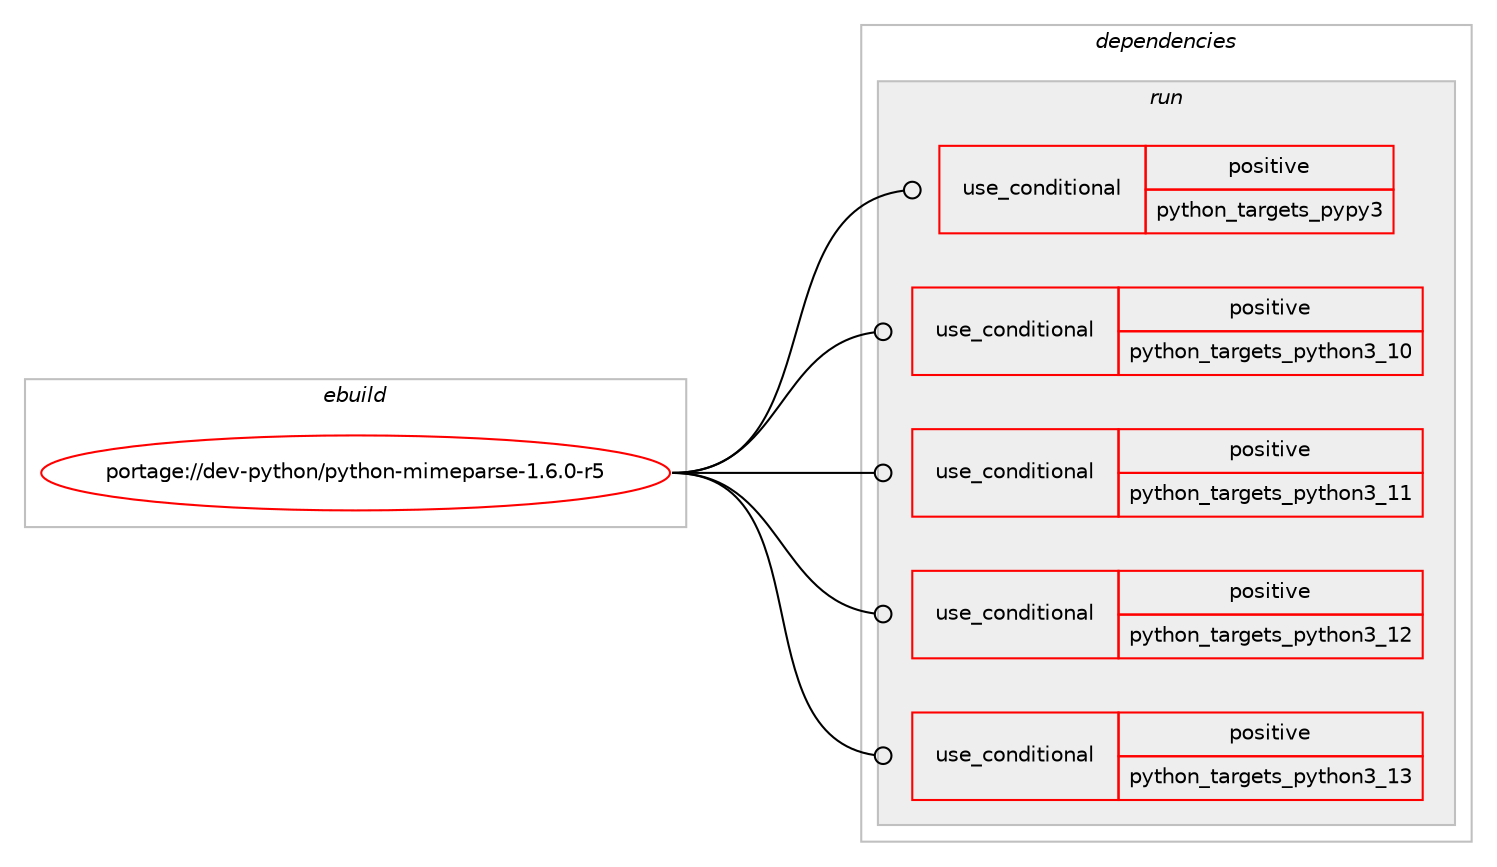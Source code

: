 digraph prolog {

# *************
# Graph options
# *************

newrank=true;
concentrate=true;
compound=true;
graph [rankdir=LR,fontname=Helvetica,fontsize=10,ranksep=1.5];#, ranksep=2.5, nodesep=0.2];
edge  [arrowhead=vee];
node  [fontname=Helvetica,fontsize=10];

# **********
# The ebuild
# **********

subgraph cluster_leftcol {
color=gray;
rank=same;
label=<<i>ebuild</i>>;
id [label="portage://dev-python/python-mimeparse-1.6.0-r5", color=red, width=4, href="../dev-python/python-mimeparse-1.6.0-r5.svg"];
}

# ****************
# The dependencies
# ****************

subgraph cluster_midcol {
color=gray;
label=<<i>dependencies</i>>;
subgraph cluster_compile {
fillcolor="#eeeeee";
style=filled;
label=<<i>compile</i>>;
}
subgraph cluster_compileandrun {
fillcolor="#eeeeee";
style=filled;
label=<<i>compile and run</i>>;
}
subgraph cluster_run {
fillcolor="#eeeeee";
style=filled;
label=<<i>run</i>>;
subgraph cond37081 {
dependency80409 [label=<<TABLE BORDER="0" CELLBORDER="1" CELLSPACING="0" CELLPADDING="4"><TR><TD ROWSPAN="3" CELLPADDING="10">use_conditional</TD></TR><TR><TD>positive</TD></TR><TR><TD>python_targets_pypy3</TD></TR></TABLE>>, shape=none, color=red];
# *** BEGIN UNKNOWN DEPENDENCY TYPE (TODO) ***
# dependency80409 -> package_dependency(portage://dev-python/python-mimeparse-1.6.0-r5,run,no,dev-python,pypy3,none,[,,],any_same_slot,[])
# *** END UNKNOWN DEPENDENCY TYPE (TODO) ***

}
id:e -> dependency80409:w [weight=20,style="solid",arrowhead="odot"];
subgraph cond37082 {
dependency80410 [label=<<TABLE BORDER="0" CELLBORDER="1" CELLSPACING="0" CELLPADDING="4"><TR><TD ROWSPAN="3" CELLPADDING="10">use_conditional</TD></TR><TR><TD>positive</TD></TR><TR><TD>python_targets_python3_10</TD></TR></TABLE>>, shape=none, color=red];
# *** BEGIN UNKNOWN DEPENDENCY TYPE (TODO) ***
# dependency80410 -> package_dependency(portage://dev-python/python-mimeparse-1.6.0-r5,run,no,dev-lang,python,none,[,,],[slot(3.10)],[])
# *** END UNKNOWN DEPENDENCY TYPE (TODO) ***

}
id:e -> dependency80410:w [weight=20,style="solid",arrowhead="odot"];
subgraph cond37083 {
dependency80411 [label=<<TABLE BORDER="0" CELLBORDER="1" CELLSPACING="0" CELLPADDING="4"><TR><TD ROWSPAN="3" CELLPADDING="10">use_conditional</TD></TR><TR><TD>positive</TD></TR><TR><TD>python_targets_python3_11</TD></TR></TABLE>>, shape=none, color=red];
# *** BEGIN UNKNOWN DEPENDENCY TYPE (TODO) ***
# dependency80411 -> package_dependency(portage://dev-python/python-mimeparse-1.6.0-r5,run,no,dev-lang,python,none,[,,],[slot(3.11)],[])
# *** END UNKNOWN DEPENDENCY TYPE (TODO) ***

}
id:e -> dependency80411:w [weight=20,style="solid",arrowhead="odot"];
subgraph cond37084 {
dependency80412 [label=<<TABLE BORDER="0" CELLBORDER="1" CELLSPACING="0" CELLPADDING="4"><TR><TD ROWSPAN="3" CELLPADDING="10">use_conditional</TD></TR><TR><TD>positive</TD></TR><TR><TD>python_targets_python3_12</TD></TR></TABLE>>, shape=none, color=red];
# *** BEGIN UNKNOWN DEPENDENCY TYPE (TODO) ***
# dependency80412 -> package_dependency(portage://dev-python/python-mimeparse-1.6.0-r5,run,no,dev-lang,python,none,[,,],[slot(3.12)],[])
# *** END UNKNOWN DEPENDENCY TYPE (TODO) ***

}
id:e -> dependency80412:w [weight=20,style="solid",arrowhead="odot"];
subgraph cond37085 {
dependency80413 [label=<<TABLE BORDER="0" CELLBORDER="1" CELLSPACING="0" CELLPADDING="4"><TR><TD ROWSPAN="3" CELLPADDING="10">use_conditional</TD></TR><TR><TD>positive</TD></TR><TR><TD>python_targets_python3_13</TD></TR></TABLE>>, shape=none, color=red];
# *** BEGIN UNKNOWN DEPENDENCY TYPE (TODO) ***
# dependency80413 -> package_dependency(portage://dev-python/python-mimeparse-1.6.0-r5,run,no,dev-lang,python,none,[,,],[slot(3.13)],[])
# *** END UNKNOWN DEPENDENCY TYPE (TODO) ***

}
id:e -> dependency80413:w [weight=20,style="solid",arrowhead="odot"];
}
}

# **************
# The candidates
# **************

subgraph cluster_choices {
rank=same;
color=gray;
label=<<i>candidates</i>>;

}

}

